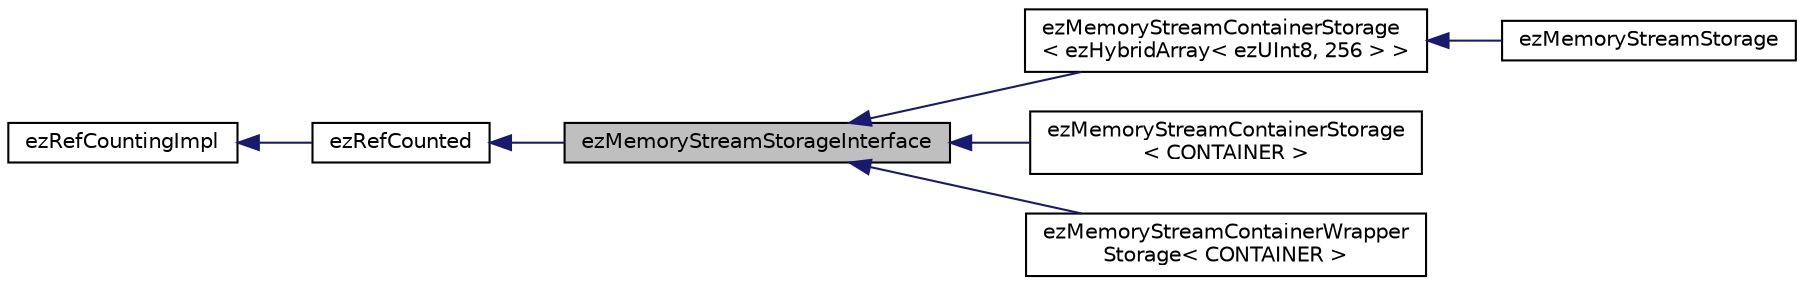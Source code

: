 digraph "ezMemoryStreamStorageInterface"
{
 // LATEX_PDF_SIZE
  edge [fontname="Helvetica",fontsize="10",labelfontname="Helvetica",labelfontsize="10"];
  node [fontname="Helvetica",fontsize="10",shape=record];
  rankdir="LR";
  Node1 [label="ezMemoryStreamStorageInterface",height=0.2,width=0.4,color="black", fillcolor="grey75", style="filled", fontcolor="black",tooltip="Instances of this class act as storage for memory streams."];
  Node2 -> Node1 [dir="back",color="midnightblue",fontsize="10",style="solid",fontname="Helvetica"];
  Node2 [label="ezRefCounted",height=0.2,width=0.4,color="black", fillcolor="white", style="filled",URL="$d2/d70/classez_ref_counted.htm",tooltip="Base class for reference counted objects."];
  Node3 -> Node2 [dir="back",color="midnightblue",fontsize="10",style="solid",fontname="Helvetica"];
  Node3 [label="ezRefCountingImpl",height=0.2,width=0.4,color="black", fillcolor="white", style="filled",URL="$d9/d13/classez_ref_counting_impl.htm",tooltip=" "];
  Node1 -> Node4 [dir="back",color="midnightblue",fontsize="10",style="solid",fontname="Helvetica"];
  Node4 [label="ezMemoryStreamContainerStorage\l\< ezHybridArray\< ezUInt8, 256 \> \>",height=0.2,width=0.4,color="black", fillcolor="white", style="filled",URL="$db/d52/classez_memory_stream_container_storage.htm",tooltip=" "];
  Node4 -> Node5 [dir="back",color="midnightblue",fontsize="10",style="solid",fontname="Helvetica"];
  Node5 [label="ezMemoryStreamStorage",height=0.2,width=0.4,color="black", fillcolor="white", style="filled",URL="$d6/db1/classez_memory_stream_storage.htm",tooltip=" "];
  Node1 -> Node6 [dir="back",color="midnightblue",fontsize="10",style="solid",fontname="Helvetica"];
  Node6 [label="ezMemoryStreamContainerStorage\l\< CONTAINER \>",height=0.2,width=0.4,color="black", fillcolor="white", style="filled",URL="$db/d52/classez_memory_stream_container_storage.htm",tooltip="Templated implementation of ezMemoryStreamStorageInterface that adapts all standard ez containers to ..."];
  Node1 -> Node7 [dir="back",color="midnightblue",fontsize="10",style="solid",fontname="Helvetica"];
  Node7 [label="ezMemoryStreamContainerWrapper\lStorage\< CONTAINER \>",height=0.2,width=0.4,color="black", fillcolor="white", style="filled",URL="$d1/d19/classez_memory_stream_container_wrapper_storage.htm",tooltip="Wrapper around an existing container to implement ezMemoryStreamStorageInterface."];
}
